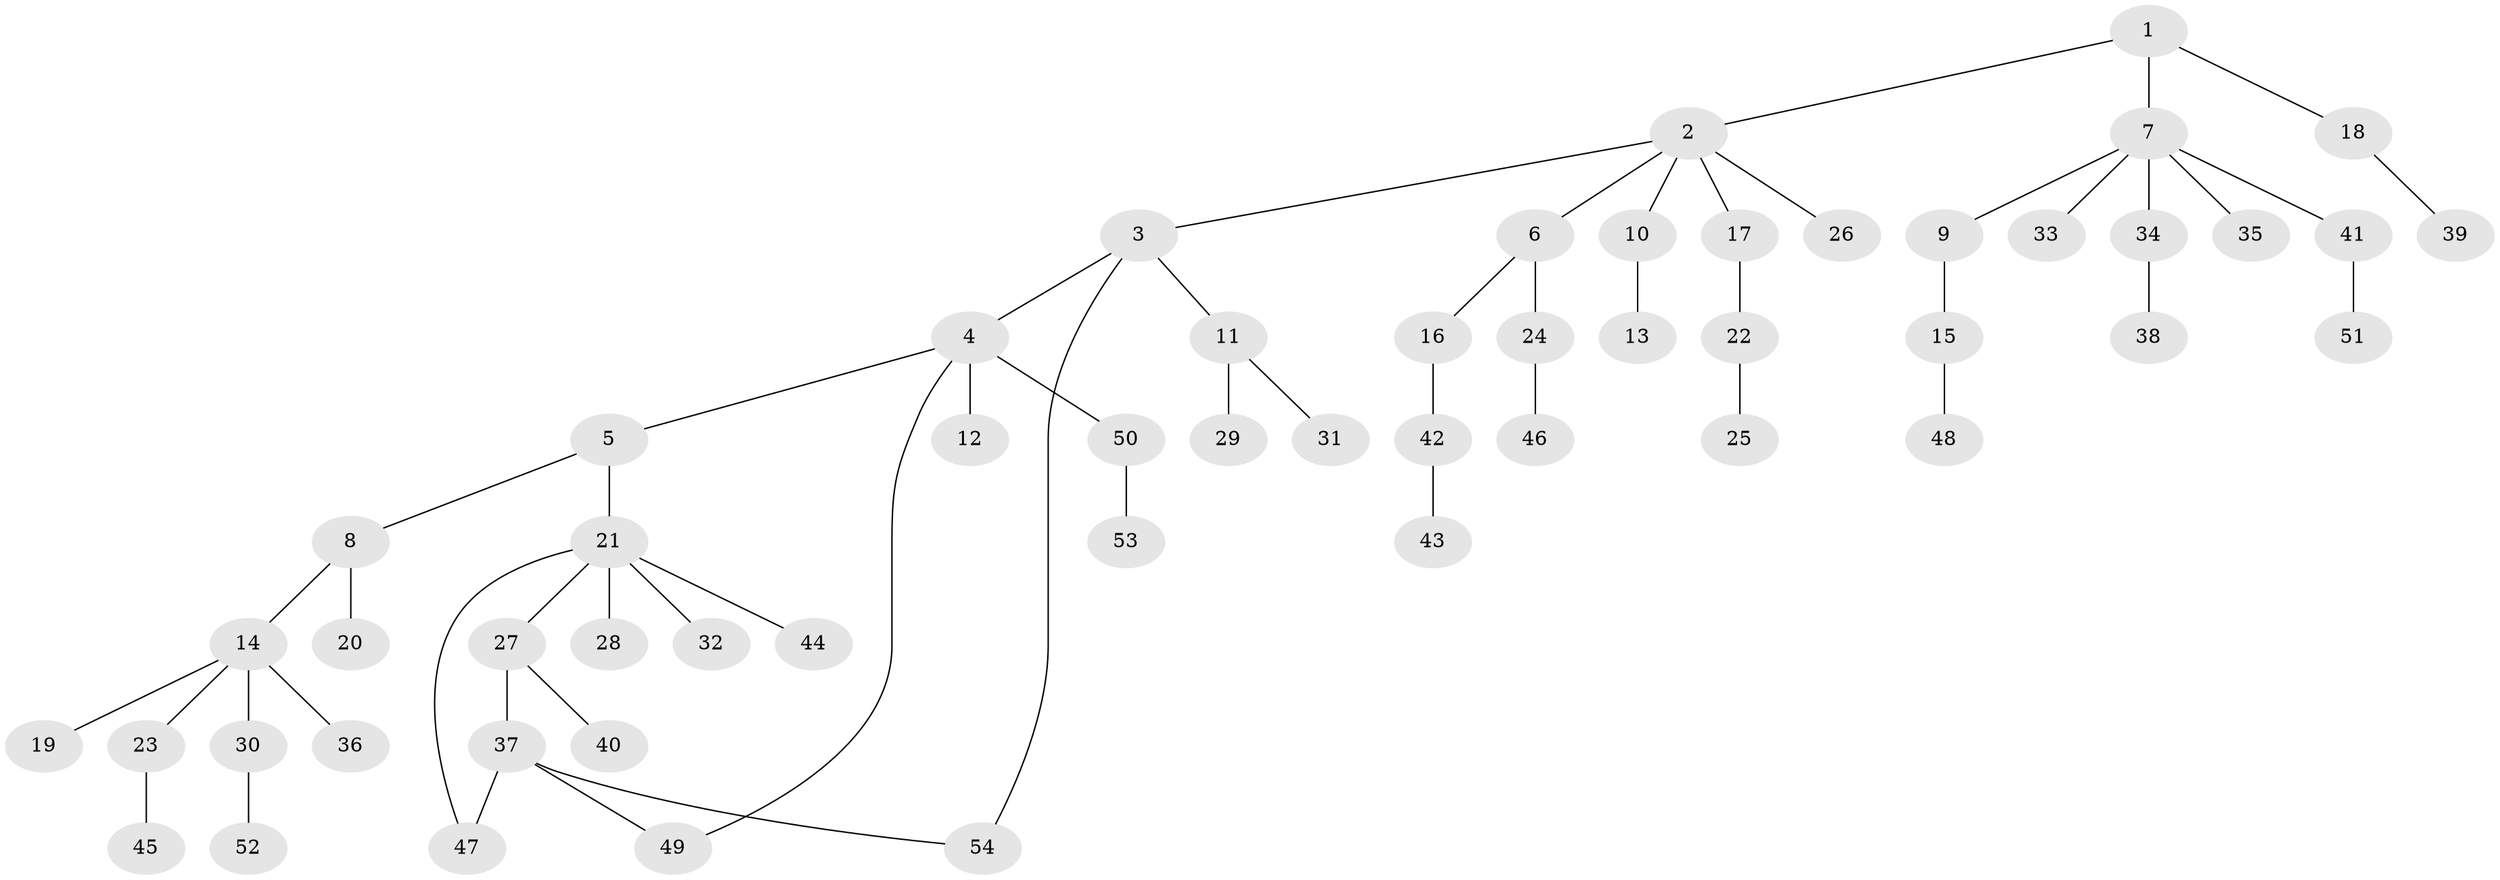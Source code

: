 // Generated by graph-tools (version 1.1) at 2025/13/03/09/25 04:13:36]
// undirected, 54 vertices, 56 edges
graph export_dot {
graph [start="1"]
  node [color=gray90,style=filled];
  1;
  2;
  3;
  4;
  5;
  6;
  7;
  8;
  9;
  10;
  11;
  12;
  13;
  14;
  15;
  16;
  17;
  18;
  19;
  20;
  21;
  22;
  23;
  24;
  25;
  26;
  27;
  28;
  29;
  30;
  31;
  32;
  33;
  34;
  35;
  36;
  37;
  38;
  39;
  40;
  41;
  42;
  43;
  44;
  45;
  46;
  47;
  48;
  49;
  50;
  51;
  52;
  53;
  54;
  1 -- 2;
  1 -- 7;
  1 -- 18;
  2 -- 3;
  2 -- 6;
  2 -- 10;
  2 -- 17;
  2 -- 26;
  3 -- 4;
  3 -- 11;
  3 -- 54;
  4 -- 5;
  4 -- 12;
  4 -- 50;
  4 -- 49;
  5 -- 8;
  5 -- 21;
  6 -- 16;
  6 -- 24;
  7 -- 9;
  7 -- 33;
  7 -- 34;
  7 -- 35;
  7 -- 41;
  8 -- 14;
  8 -- 20;
  9 -- 15;
  10 -- 13;
  11 -- 29;
  11 -- 31;
  14 -- 19;
  14 -- 23;
  14 -- 30;
  14 -- 36;
  15 -- 48;
  16 -- 42;
  17 -- 22;
  18 -- 39;
  21 -- 27;
  21 -- 28;
  21 -- 32;
  21 -- 44;
  21 -- 47;
  22 -- 25;
  23 -- 45;
  24 -- 46;
  27 -- 37;
  27 -- 40;
  30 -- 52;
  34 -- 38;
  37 -- 49;
  37 -- 54;
  37 -- 47;
  41 -- 51;
  42 -- 43;
  50 -- 53;
}

